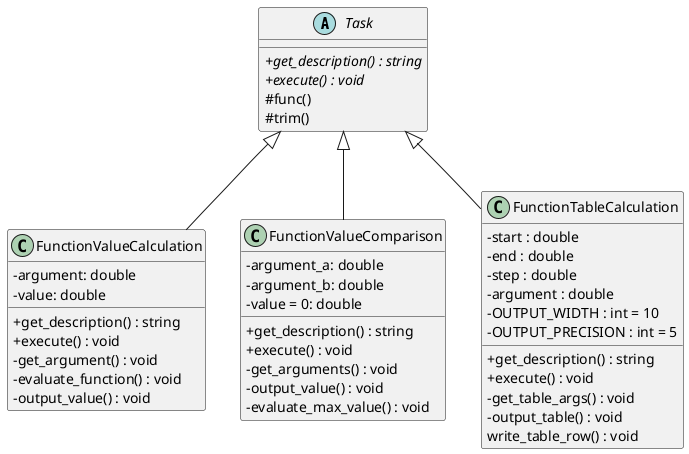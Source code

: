 @startuml
'https://plantuml.com/class-diagram
skinparam classAttributeIconSize 0

abstract class Task {
+{abstract}get_description() : string
+{abstract}execute() : void
#func()
#trim()
}

class FunctionValueCalculation {
    +get_description() : string
    +execute() : void

    -argument: double
    -value: double
    -get_argument() : void
    -evaluate_function() : void
    -output_value() : void
}

class FunctionValueComparison {
    +get_description() : string
    +execute() : void

    -argument_a: double
    -argument_b: double
    -value = 0: double
    -get_arguments() : void
    -output_value() : void
    -evaluate_max_value() : void
}

class FunctionTableCalculation {
    +get_description() : string
    +execute() : void
    -start : double
    -end : double
    -step : double
    -argument : double
    -OUTPUT_WIDTH : int = 10
    -OUTPUT_PRECISION : int = 5
    -get_table_args() : void
    -output_table() : void
    write_table_row() : void
}

Task <|-- FunctionValueCalculation
Task <|--  FunctionValueComparison
Task <|--  FunctionTableCalculation

@enduml